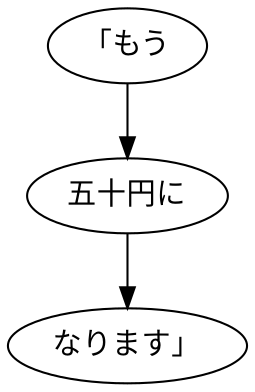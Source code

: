 digraph graph3120 {
	node0 [label="「もう"];
	node1 [label="五十円に"];
	node2 [label="なります」"];
	node0 -> node1;
	node1 -> node2;
}
